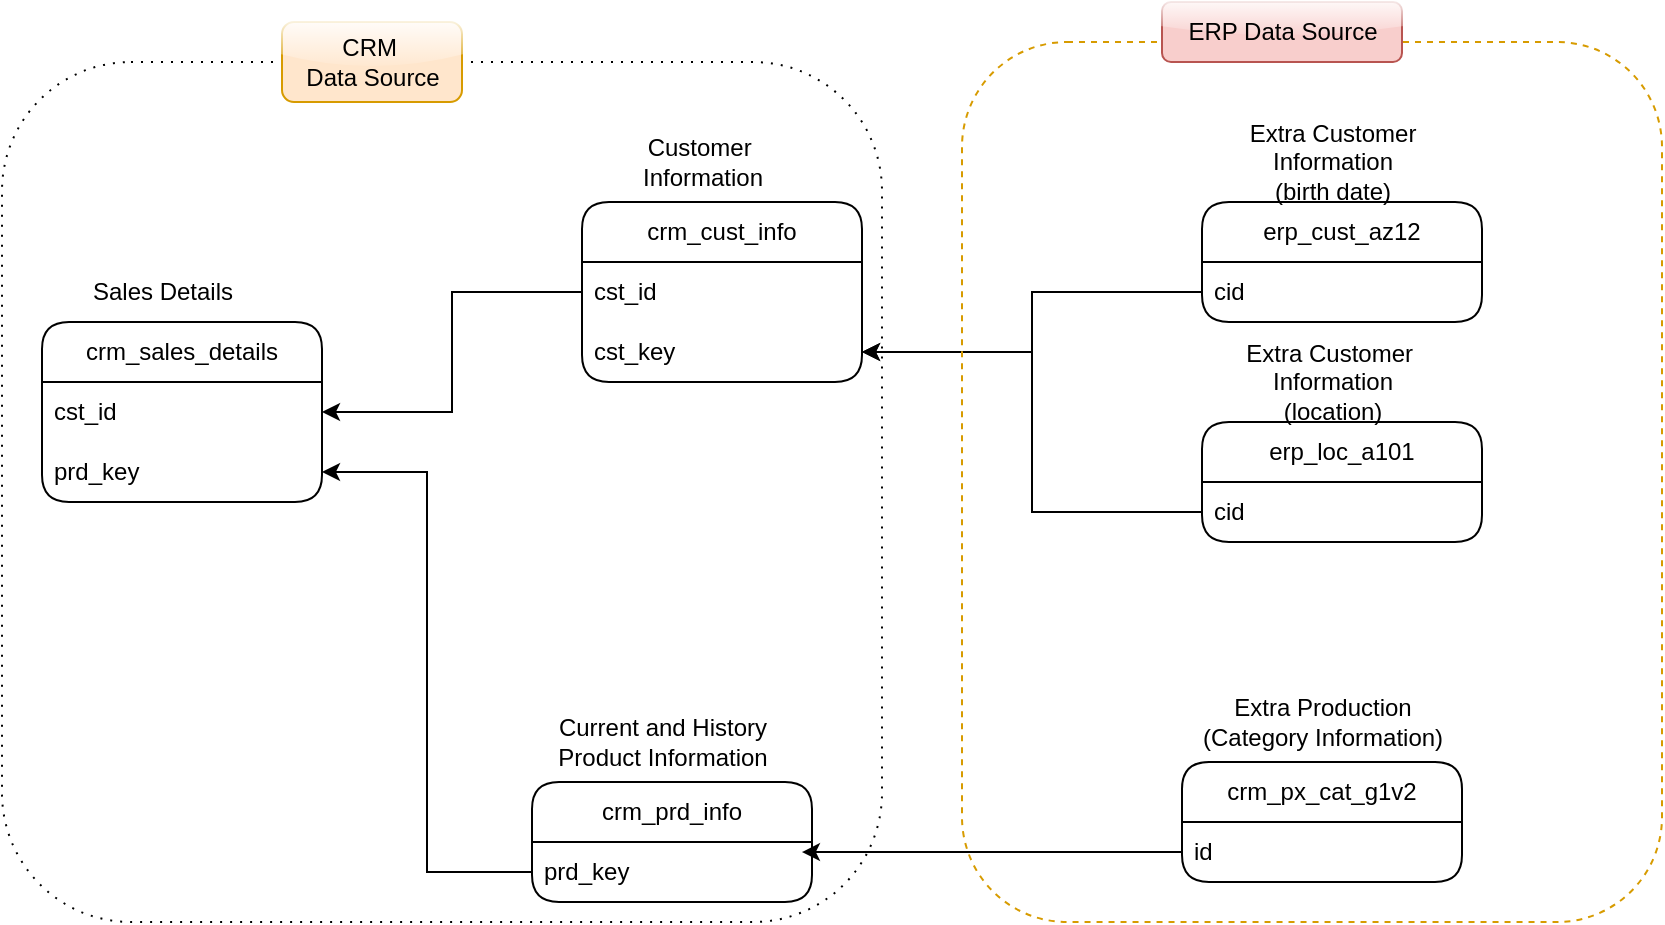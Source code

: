 <mxfile version="26.1.1">
  <diagram name="Page-1" id="gUTYqQ5DlD3kqzwar7wv">
    <mxGraphModel dx="880" dy="524" grid="1" gridSize="10" guides="1" tooltips="1" connect="1" arrows="1" fold="1" page="1" pageScale="1" pageWidth="850" pageHeight="1100" math="0" shadow="0">
      <root>
        <mxCell id="0" />
        <mxCell id="1" parent="0" />
        <mxCell id="UfS8-wutKQqmXNFUzoVd-2" value="crm_cust_info" style="swimlane;fontStyle=0;childLayout=stackLayout;horizontal=1;startSize=30;horizontalStack=0;resizeParent=1;resizeParentMax=0;resizeLast=0;collapsible=1;marginBottom=0;whiteSpace=wrap;html=1;rounded=1;" vertex="1" parent="1">
          <mxGeometry x="310" y="130" width="140" height="90" as="geometry" />
        </mxCell>
        <mxCell id="UfS8-wutKQqmXNFUzoVd-3" value="cst_id" style="text;strokeColor=none;fillColor=none;align=left;verticalAlign=middle;spacingLeft=4;spacingRight=4;overflow=hidden;points=[[0,0.5],[1,0.5]];portConstraint=eastwest;rotatable=0;whiteSpace=wrap;html=1;" vertex="1" parent="UfS8-wutKQqmXNFUzoVd-2">
          <mxGeometry y="30" width="140" height="30" as="geometry" />
        </mxCell>
        <mxCell id="UfS8-wutKQqmXNFUzoVd-22" value="cst_key" style="text;strokeColor=none;fillColor=none;align=left;verticalAlign=middle;spacingLeft=4;spacingRight=4;overflow=hidden;points=[[0,0.5],[1,0.5]];portConstraint=eastwest;rotatable=0;whiteSpace=wrap;html=1;" vertex="1" parent="UfS8-wutKQqmXNFUzoVd-2">
          <mxGeometry y="60" width="140" height="30" as="geometry" />
        </mxCell>
        <mxCell id="UfS8-wutKQqmXNFUzoVd-10" value="crm_prd_info" style="swimlane;fontStyle=0;childLayout=stackLayout;horizontal=1;startSize=30;horizontalStack=0;resizeParent=1;resizeParentMax=0;resizeLast=0;collapsible=1;marginBottom=0;whiteSpace=wrap;html=1;rounded=1;" vertex="1" parent="1">
          <mxGeometry x="285" y="420" width="140" height="60" as="geometry" />
        </mxCell>
        <mxCell id="UfS8-wutKQqmXNFUzoVd-11" value="prd_key" style="text;strokeColor=none;fillColor=none;align=left;verticalAlign=middle;spacingLeft=4;spacingRight=4;overflow=hidden;points=[[0,0.5],[1,0.5]];portConstraint=eastwest;rotatable=0;whiteSpace=wrap;html=1;" vertex="1" parent="UfS8-wutKQqmXNFUzoVd-10">
          <mxGeometry y="30" width="140" height="30" as="geometry" />
        </mxCell>
        <mxCell id="UfS8-wutKQqmXNFUzoVd-12" value="Customer&amp;nbsp;&lt;div&gt;Information&lt;/div&gt;" style="text;html=1;align=center;verticalAlign=middle;resizable=0;points=[];autosize=1;strokeColor=none;fillColor=none;" vertex="1" parent="1">
          <mxGeometry x="330" y="90" width="80" height="40" as="geometry" />
        </mxCell>
        <mxCell id="UfS8-wutKQqmXNFUzoVd-13" value="Current and History&lt;div&gt;Product Information&lt;/div&gt;" style="text;html=1;align=center;verticalAlign=middle;resizable=0;points=[];autosize=1;strokeColor=none;fillColor=none;" vertex="1" parent="1">
          <mxGeometry x="285" y="380" width="130" height="40" as="geometry" />
        </mxCell>
        <mxCell id="UfS8-wutKQqmXNFUzoVd-14" value="crm_sales_details" style="swimlane;fontStyle=0;childLayout=stackLayout;horizontal=1;startSize=30;horizontalStack=0;resizeParent=1;resizeParentMax=0;resizeLast=0;collapsible=1;marginBottom=0;whiteSpace=wrap;html=1;rounded=1;" vertex="1" parent="1">
          <mxGeometry x="40" y="190" width="140" height="90" as="geometry" />
        </mxCell>
        <mxCell id="UfS8-wutKQqmXNFUzoVd-17" value="cst_id" style="text;strokeColor=none;fillColor=none;align=left;verticalAlign=middle;spacingLeft=4;spacingRight=4;overflow=hidden;points=[[0,0.5],[1,0.5]];portConstraint=eastwest;rotatable=0;whiteSpace=wrap;html=1;" vertex="1" parent="UfS8-wutKQqmXNFUzoVd-14">
          <mxGeometry y="30" width="140" height="30" as="geometry" />
        </mxCell>
        <mxCell id="UfS8-wutKQqmXNFUzoVd-15" value="prd_key" style="text;strokeColor=none;fillColor=none;align=left;verticalAlign=middle;spacingLeft=4;spacingRight=4;overflow=hidden;points=[[0,0.5],[1,0.5]];portConstraint=eastwest;rotatable=0;whiteSpace=wrap;html=1;" vertex="1" parent="UfS8-wutKQqmXNFUzoVd-14">
          <mxGeometry y="60" width="140" height="30" as="geometry" />
        </mxCell>
        <mxCell id="UfS8-wutKQqmXNFUzoVd-16" value="Sales Details" style="text;html=1;align=center;verticalAlign=middle;resizable=0;points=[];autosize=1;strokeColor=none;fillColor=none;" vertex="1" parent="1">
          <mxGeometry x="55" y="160" width="90" height="30" as="geometry" />
        </mxCell>
        <mxCell id="UfS8-wutKQqmXNFUzoVd-18" style="edgeStyle=orthogonalEdgeStyle;rounded=0;orthogonalLoop=1;jettySize=auto;html=1;exitX=0;exitY=0.5;exitDx=0;exitDy=0;entryX=1;entryY=0.5;entryDx=0;entryDy=0;" edge="1" parent="1" source="UfS8-wutKQqmXNFUzoVd-3" target="UfS8-wutKQqmXNFUzoVd-17">
          <mxGeometry relative="1" as="geometry" />
        </mxCell>
        <mxCell id="UfS8-wutKQqmXNFUzoVd-19" style="edgeStyle=orthogonalEdgeStyle;rounded=0;orthogonalLoop=1;jettySize=auto;html=1;exitX=0;exitY=0.5;exitDx=0;exitDy=0;entryX=1;entryY=0.5;entryDx=0;entryDy=0;" edge="1" parent="1" source="UfS8-wutKQqmXNFUzoVd-11" target="UfS8-wutKQqmXNFUzoVd-15">
          <mxGeometry relative="1" as="geometry" />
        </mxCell>
        <mxCell id="UfS8-wutKQqmXNFUzoVd-20" value="erp_cust_az12" style="swimlane;fontStyle=0;childLayout=stackLayout;horizontal=1;startSize=30;horizontalStack=0;resizeParent=1;resizeParentMax=0;resizeLast=0;collapsible=1;marginBottom=0;whiteSpace=wrap;html=1;rounded=1;" vertex="1" parent="1">
          <mxGeometry x="620" y="130" width="140" height="60" as="geometry" />
        </mxCell>
        <mxCell id="UfS8-wutKQqmXNFUzoVd-21" value="cid" style="text;strokeColor=none;fillColor=none;align=left;verticalAlign=middle;spacingLeft=4;spacingRight=4;overflow=hidden;points=[[0,0.5],[1,0.5]];portConstraint=eastwest;rotatable=0;whiteSpace=wrap;html=1;" vertex="1" parent="UfS8-wutKQqmXNFUzoVd-20">
          <mxGeometry y="30" width="140" height="30" as="geometry" />
        </mxCell>
        <mxCell id="UfS8-wutKQqmXNFUzoVd-23" style="edgeStyle=orthogonalEdgeStyle;rounded=0;orthogonalLoop=1;jettySize=auto;html=1;exitX=0;exitY=0.5;exitDx=0;exitDy=0;" edge="1" parent="1" source="UfS8-wutKQqmXNFUzoVd-21" target="UfS8-wutKQqmXNFUzoVd-22">
          <mxGeometry relative="1" as="geometry" />
        </mxCell>
        <mxCell id="UfS8-wutKQqmXNFUzoVd-24" value="erp_loc_a101" style="swimlane;fontStyle=0;childLayout=stackLayout;horizontal=1;startSize=30;horizontalStack=0;resizeParent=1;resizeParentMax=0;resizeLast=0;collapsible=1;marginBottom=0;whiteSpace=wrap;html=1;rounded=1;" vertex="1" parent="1">
          <mxGeometry x="620" y="240" width="140" height="60" as="geometry" />
        </mxCell>
        <mxCell id="UfS8-wutKQqmXNFUzoVd-25" value="cid" style="text;strokeColor=none;fillColor=none;align=left;verticalAlign=middle;spacingLeft=4;spacingRight=4;overflow=hidden;points=[[0,0.5],[1,0.5]];portConstraint=eastwest;rotatable=0;whiteSpace=wrap;html=1;" vertex="1" parent="UfS8-wutKQqmXNFUzoVd-24">
          <mxGeometry y="30" width="140" height="30" as="geometry" />
        </mxCell>
        <mxCell id="UfS8-wutKQqmXNFUzoVd-26" value="Extra Customer&lt;div&gt;Information&lt;/div&gt;&lt;div&gt;(birth date)&lt;/div&gt;" style="text;html=1;align=center;verticalAlign=middle;resizable=0;points=[];autosize=1;strokeColor=none;fillColor=none;" vertex="1" parent="1">
          <mxGeometry x="630" y="80" width="110" height="60" as="geometry" />
        </mxCell>
        <mxCell id="UfS8-wutKQqmXNFUzoVd-27" value="Extra Customer&amp;nbsp;&lt;div&gt;Information&lt;/div&gt;&lt;div&gt;(location)&lt;/div&gt;" style="text;html=1;align=center;verticalAlign=middle;resizable=0;points=[];autosize=1;strokeColor=none;fillColor=none;" vertex="1" parent="1">
          <mxGeometry x="630" y="190" width="110" height="60" as="geometry" />
        </mxCell>
        <mxCell id="UfS8-wutKQqmXNFUzoVd-28" style="edgeStyle=orthogonalEdgeStyle;rounded=0;orthogonalLoop=1;jettySize=auto;html=1;exitX=0;exitY=0.5;exitDx=0;exitDy=0;entryX=1;entryY=0.5;entryDx=0;entryDy=0;" edge="1" parent="1" source="UfS8-wutKQqmXNFUzoVd-25" target="UfS8-wutKQqmXNFUzoVd-22">
          <mxGeometry relative="1" as="geometry" />
        </mxCell>
        <mxCell id="UfS8-wutKQqmXNFUzoVd-30" value="crm_px_cat_g1v2" style="swimlane;fontStyle=0;childLayout=stackLayout;horizontal=1;startSize=30;horizontalStack=0;resizeParent=1;resizeParentMax=0;resizeLast=0;collapsible=1;marginBottom=0;whiteSpace=wrap;html=1;rounded=1;" vertex="1" parent="1">
          <mxGeometry x="610" y="410" width="140" height="60" as="geometry" />
        </mxCell>
        <mxCell id="UfS8-wutKQqmXNFUzoVd-31" value="id" style="text;strokeColor=none;fillColor=none;align=left;verticalAlign=middle;spacingLeft=4;spacingRight=4;overflow=hidden;points=[[0,0.5],[1,0.5]];portConstraint=eastwest;rotatable=0;whiteSpace=wrap;html=1;" vertex="1" parent="UfS8-wutKQqmXNFUzoVd-30">
          <mxGeometry y="30" width="140" height="30" as="geometry" />
        </mxCell>
        <mxCell id="UfS8-wutKQqmXNFUzoVd-32" value="Extra Production&lt;div&gt;(Category Information)&lt;/div&gt;" style="text;html=1;align=center;verticalAlign=middle;resizable=0;points=[];autosize=1;strokeColor=none;fillColor=none;" vertex="1" parent="1">
          <mxGeometry x="610" y="370" width="140" height="40" as="geometry" />
        </mxCell>
        <mxCell id="UfS8-wutKQqmXNFUzoVd-33" style="edgeStyle=orthogonalEdgeStyle;rounded=0;orthogonalLoop=1;jettySize=auto;html=1;exitX=0;exitY=0.5;exitDx=0;exitDy=0;entryX=0.964;entryY=0.167;entryDx=0;entryDy=0;entryPerimeter=0;" edge="1" parent="1" source="UfS8-wutKQqmXNFUzoVd-31" target="UfS8-wutKQqmXNFUzoVd-11">
          <mxGeometry relative="1" as="geometry" />
        </mxCell>
        <mxCell id="UfS8-wutKQqmXNFUzoVd-34" value="" style="rounded=1;whiteSpace=wrap;html=1;fillColor=none;dashed=1;dashPattern=1 4;" vertex="1" parent="1">
          <mxGeometry x="20" y="60" width="440" height="430" as="geometry" />
        </mxCell>
        <mxCell id="UfS8-wutKQqmXNFUzoVd-35" value="CRM&amp;nbsp;&lt;div&gt;Data Source&lt;/div&gt;" style="text;html=1;align=center;verticalAlign=middle;resizable=0;points=[];autosize=1;strokeColor=#d79b00;fillColor=#ffe6cc;rounded=1;glass=1;" vertex="1" parent="1">
          <mxGeometry x="160" y="40" width="90" height="40" as="geometry" />
        </mxCell>
        <mxCell id="UfS8-wutKQqmXNFUzoVd-36" value="" style="rounded=1;whiteSpace=wrap;html=1;fillColor=none;dashed=1;strokeColor=#d79b00;" vertex="1" parent="1">
          <mxGeometry x="500" y="50" width="350" height="440" as="geometry" />
        </mxCell>
        <mxCell id="UfS8-wutKQqmXNFUzoVd-37" value="ERP Data Source" style="text;html=1;align=center;verticalAlign=middle;resizable=0;points=[];autosize=1;strokeColor=#b85450;fillColor=#f8cecc;rounded=1;glass=1;" vertex="1" parent="1">
          <mxGeometry x="600" y="30" width="120" height="30" as="geometry" />
        </mxCell>
      </root>
    </mxGraphModel>
  </diagram>
</mxfile>
